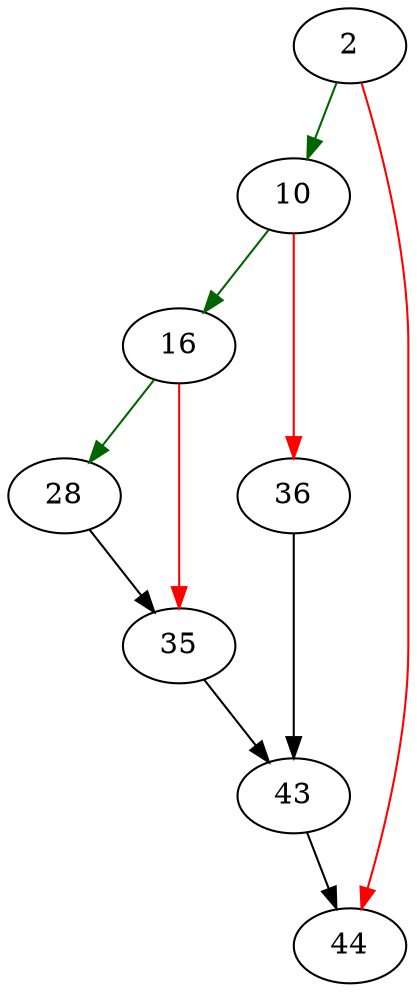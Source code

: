 strict digraph "checkConstraintExprNode" {
	// Node definitions.
	2 [entry=true];
	10;
	44;
	16;
	36;
	28;
	35;
	43;

	// Edge definitions.
	2 -> 10 [
		color=darkgreen
		cond=true
	];
	2 -> 44 [
		color=red
		cond=false
	];
	10 -> 16 [
		color=darkgreen
		cond=true
	];
	10 -> 36 [
		color=red
		cond=false
	];
	16 -> 28 [
		color=darkgreen
		cond=true
	];
	16 -> 35 [
		color=red
		cond=false
	];
	36 -> 43;
	28 -> 35;
	35 -> 43;
	43 -> 44;
}